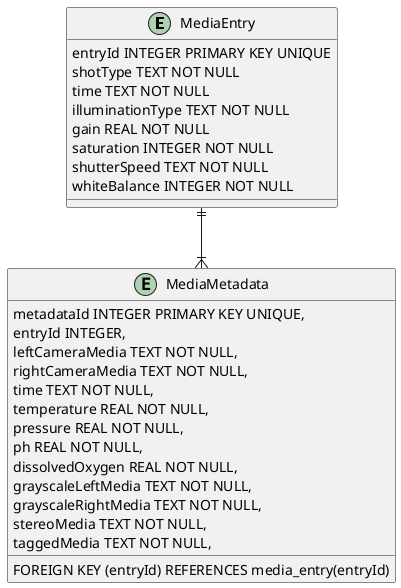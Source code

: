 @startuml
entity MediaEntry {
entryId INTEGER PRIMARY KEY UNIQUE
shotType TEXT NOT NULL
time TEXT NOT NULL
illuminationType TEXT NOT NULL
gain REAL NOT NULL
saturation INTEGER NOT NULL
shutterSpeed TEXT NOT NULL
whiteBalance INTEGER NOT NULL
}
entity MediaMetadata {
        metadataId INTEGER PRIMARY KEY UNIQUE,
        entryId INTEGER,
        leftCameraMedia TEXT NOT NULL,
        rightCameraMedia TEXT NOT NULL,
        time TEXT NOT NULL,
        temperature REAL NOT NULL,
        pressure REAL NOT NULL,
        ph REAL NOT NULL,
        dissolvedOxygen REAL NOT NULL,
        grayscaleLeftMedia TEXT NOT NULL,
        grayscaleRightMedia TEXT NOT NULL,
        stereoMedia TEXT NOT NULL,
        taggedMedia TEXT NOT NULL,
        FOREIGN KEY (entryId) REFERENCES media_entry(entryId)
}
MediaEntry ||--|{ MediaMetadata
@enduml
